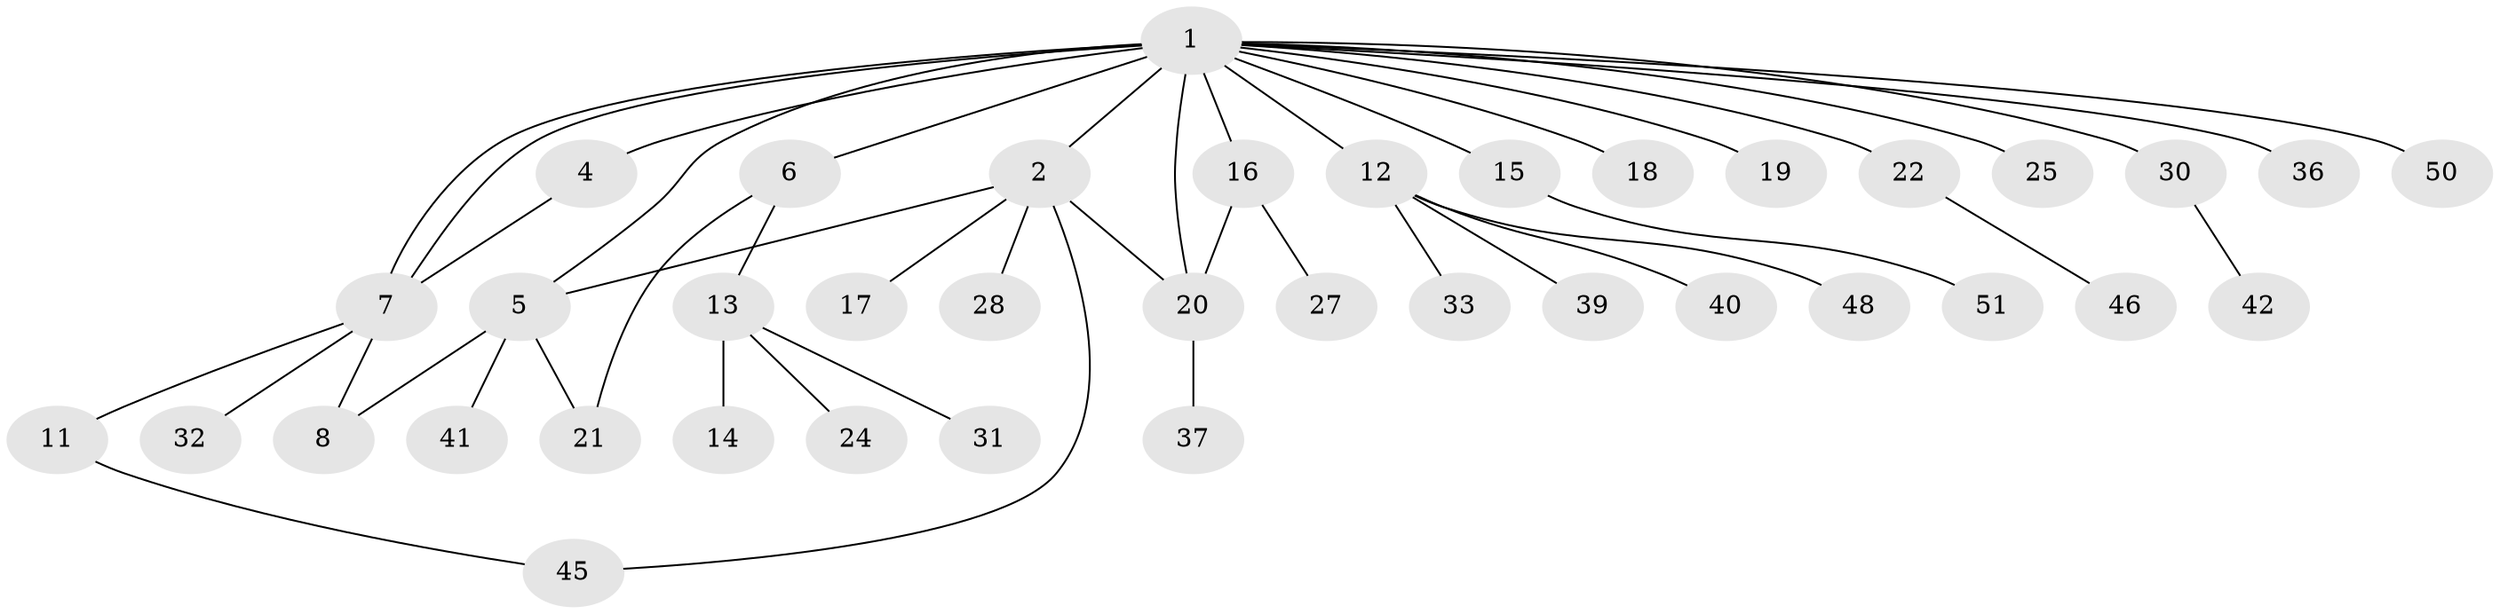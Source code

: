 // Generated by graph-tools (version 1.1) at 2025/23/03/03/25 07:23:54]
// undirected, 38 vertices, 45 edges
graph export_dot {
graph [start="1"]
  node [color=gray90,style=filled];
  1 [super="+3"];
  2 [super="+49"];
  4 [super="+10"];
  5 [super="+23"];
  6;
  7 [super="+9"];
  8 [super="+29"];
  11 [super="+35"];
  12 [super="+38"];
  13 [super="+53"];
  14;
  15 [super="+43"];
  16;
  17;
  18;
  19;
  20 [super="+26"];
  21 [super="+44"];
  22;
  24;
  25;
  27 [super="+52"];
  28;
  30 [super="+34"];
  31;
  32;
  33;
  36;
  37;
  39;
  40;
  41 [super="+47"];
  42;
  45;
  46;
  48;
  50;
  51;
  1 -- 2 [weight=2];
  1 -- 6;
  1 -- 7 [weight=2];
  1 -- 7;
  1 -- 12;
  1 -- 15;
  1 -- 16;
  1 -- 19;
  1 -- 20;
  1 -- 25;
  1 -- 30;
  1 -- 50;
  1 -- 18;
  1 -- 4 [weight=2];
  1 -- 36;
  1 -- 22;
  1 -- 5;
  2 -- 5;
  2 -- 17;
  2 -- 28;
  2 -- 45;
  2 -- 20;
  4 -- 7;
  5 -- 8;
  5 -- 21;
  5 -- 41;
  6 -- 13;
  6 -- 21;
  7 -- 8;
  7 -- 11;
  7 -- 32;
  11 -- 45;
  12 -- 33;
  12 -- 39;
  12 -- 40;
  12 -- 48;
  13 -- 14;
  13 -- 24;
  13 -- 31;
  15 -- 51;
  16 -- 20;
  16 -- 27;
  20 -- 37;
  22 -- 46;
  30 -- 42;
}
